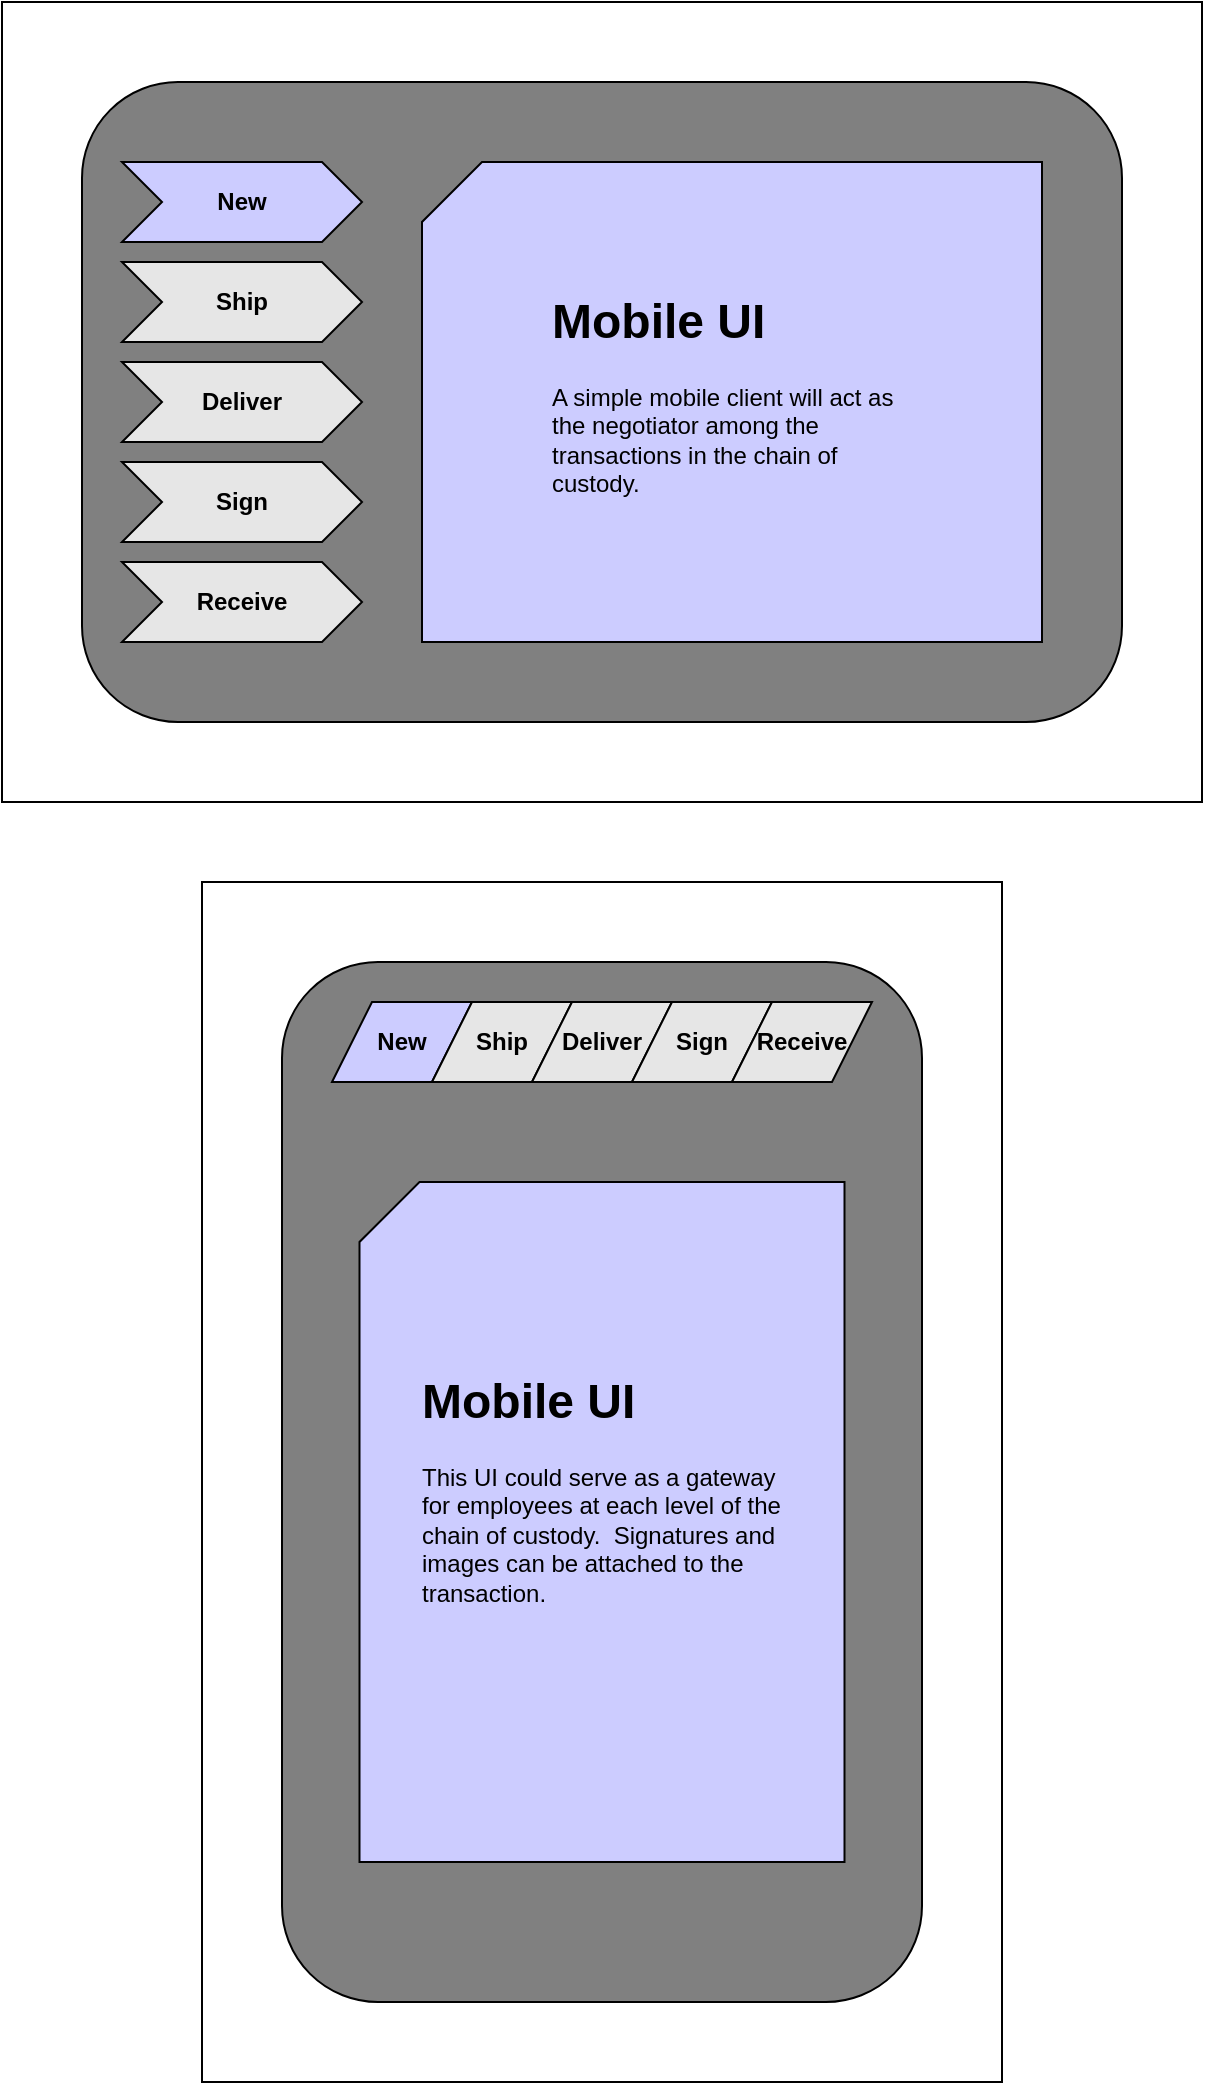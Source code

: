 <mxfile version="21.2.8" type="device">
  <diagram name="scratch" id="aKWrZX_7wP8B0U8QuZM7">
    <mxGraphModel dx="1418" dy="868" grid="1" gridSize="10" guides="1" tooltips="1" connect="1" arrows="1" fold="1" page="1" pageScale="1" pageWidth="850" pageHeight="1100" math="0" shadow="0">
      <root>
        <mxCell id="0" />
        <mxCell id="1" parent="0" />
        <mxCell id="WWJ1MKrRZTXP9zr10PcY-2" value="" style="rounded=0;whiteSpace=wrap;html=1;" vertex="1" parent="1">
          <mxGeometry x="120" y="40" width="600" height="400" as="geometry" />
        </mxCell>
        <mxCell id="WWJ1MKrRZTXP9zr10PcY-1" value="" style="rounded=1;whiteSpace=wrap;html=1;fillColor=#808080;" vertex="1" parent="1">
          <mxGeometry x="160" y="80" width="520" height="320" as="geometry" />
        </mxCell>
        <mxCell id="WWJ1MKrRZTXP9zr10PcY-3" value="&lt;b&gt;New&lt;/b&gt;" style="shape=step;perimeter=stepPerimeter;whiteSpace=wrap;html=1;fixedSize=1;fillColor=#CCCCFF;" vertex="1" parent="1">
          <mxGeometry x="180" y="120" width="120" height="40" as="geometry" />
        </mxCell>
        <mxCell id="WWJ1MKrRZTXP9zr10PcY-4" value="&lt;b&gt;Ship&lt;/b&gt;" style="shape=step;perimeter=stepPerimeter;whiteSpace=wrap;html=1;fixedSize=1;fillColor=#E6E6E6;" vertex="1" parent="1">
          <mxGeometry x="180" y="170" width="120" height="40" as="geometry" />
        </mxCell>
        <mxCell id="WWJ1MKrRZTXP9zr10PcY-5" value="&lt;b&gt;Deliver&lt;/b&gt;" style="shape=step;perimeter=stepPerimeter;whiteSpace=wrap;html=1;fixedSize=1;fillColor=#E6E6E6;" vertex="1" parent="1">
          <mxGeometry x="180" y="220" width="120" height="40" as="geometry" />
        </mxCell>
        <mxCell id="WWJ1MKrRZTXP9zr10PcY-6" value="&lt;b&gt;Sign&lt;/b&gt;" style="shape=step;perimeter=stepPerimeter;whiteSpace=wrap;html=1;fixedSize=1;fillColor=#E6E6E6;" vertex="1" parent="1">
          <mxGeometry x="180" y="270" width="120" height="40" as="geometry" />
        </mxCell>
        <mxCell id="WWJ1MKrRZTXP9zr10PcY-7" value="&lt;b&gt;Receive&lt;/b&gt;" style="shape=step;perimeter=stepPerimeter;whiteSpace=wrap;html=1;fixedSize=1;fillColor=#E6E6E6;" vertex="1" parent="1">
          <mxGeometry x="180" y="320" width="120" height="40" as="geometry" />
        </mxCell>
        <mxCell id="WWJ1MKrRZTXP9zr10PcY-11" value="" style="shape=card;whiteSpace=wrap;html=1;fillColor=#CCCCFF;" vertex="1" parent="1">
          <mxGeometry x="330" y="120" width="310" height="240" as="geometry" />
        </mxCell>
        <mxCell id="WWJ1MKrRZTXP9zr10PcY-12" value="" style="rounded=0;whiteSpace=wrap;html=1;" vertex="1" parent="1">
          <mxGeometry x="220" y="480" width="400" height="600" as="geometry" />
        </mxCell>
        <mxCell id="WWJ1MKrRZTXP9zr10PcY-13" value="" style="rounded=1;whiteSpace=wrap;html=1;fillColor=#808080;" vertex="1" parent="1">
          <mxGeometry x="260" y="520" width="320" height="520" as="geometry" />
        </mxCell>
        <mxCell id="WWJ1MKrRZTXP9zr10PcY-14" value="&lt;b&gt;New&lt;/b&gt;" style="shape=parallelogram;perimeter=parallelogramPerimeter;whiteSpace=wrap;html=1;fixedSize=1;fillColor=#CCCCFF;" vertex="1" parent="1">
          <mxGeometry x="285" y="540" width="70" height="40" as="geometry" />
        </mxCell>
        <mxCell id="WWJ1MKrRZTXP9zr10PcY-15" value="&lt;b&gt;Ship&lt;/b&gt;" style="shape=parallelogram;perimeter=parallelogramPerimeter;whiteSpace=wrap;html=1;fixedSize=1;fillColor=#E6E6E6;" vertex="1" parent="1">
          <mxGeometry x="335" y="540" width="70" height="40" as="geometry" />
        </mxCell>
        <mxCell id="WWJ1MKrRZTXP9zr10PcY-16" value="&lt;b&gt;Deliver&lt;/b&gt;" style="shape=parallelogram;perimeter=parallelogramPerimeter;whiteSpace=wrap;html=1;fixedSize=1;fillColor=#E6E6E6;" vertex="1" parent="1">
          <mxGeometry x="385" y="540" width="70" height="40" as="geometry" />
        </mxCell>
        <mxCell id="WWJ1MKrRZTXP9zr10PcY-17" value="&lt;b&gt;Sign&lt;/b&gt;" style="shape=parallelogram;perimeter=parallelogramPerimeter;whiteSpace=wrap;html=1;fixedSize=1;fillColor=#E6E6E6;" vertex="1" parent="1">
          <mxGeometry x="435" y="540" width="70" height="40" as="geometry" />
        </mxCell>
        <mxCell id="WWJ1MKrRZTXP9zr10PcY-18" value="&lt;b&gt;Receive&lt;/b&gt;" style="shape=parallelogram;perimeter=parallelogramPerimeter;whiteSpace=wrap;html=1;fixedSize=1;fillColor=#E6E6E6;" vertex="1" parent="1">
          <mxGeometry x="485" y="540" width="70" height="40" as="geometry" />
        </mxCell>
        <mxCell id="WWJ1MKrRZTXP9zr10PcY-19" value="" style="shape=card;whiteSpace=wrap;html=1;fillColor=#CCCCFF;" vertex="1" parent="1">
          <mxGeometry x="298.75" y="630" width="242.5" height="340" as="geometry" />
        </mxCell>
        <mxCell id="WWJ1MKrRZTXP9zr10PcY-20" value="&lt;h1&gt;Mobile UI&lt;/h1&gt;&lt;p&gt;A simple mobile client will act as the negotiator among the transactions in the chain of custody.&lt;/p&gt;" style="text;html=1;strokeColor=none;fillColor=none;spacing=5;spacingTop=-20;whiteSpace=wrap;overflow=hidden;rounded=0;" vertex="1" parent="1">
          <mxGeometry x="390" y="180" width="190" height="120" as="geometry" />
        </mxCell>
        <mxCell id="WWJ1MKrRZTXP9zr10PcY-21" value="&lt;h1&gt;Mobile UI&lt;/h1&gt;&lt;p&gt;This UI could serve as a gateway for employees at each level of the chain of custody.&amp;nbsp; Signatures and images can be attached to the transaction.&lt;/p&gt;" style="text;html=1;strokeColor=none;fillColor=none;spacing=5;spacingTop=-20;whiteSpace=wrap;overflow=hidden;rounded=0;" vertex="1" parent="1">
          <mxGeometry x="325" y="720" width="190" height="120" as="geometry" />
        </mxCell>
      </root>
    </mxGraphModel>
  </diagram>
</mxfile>
